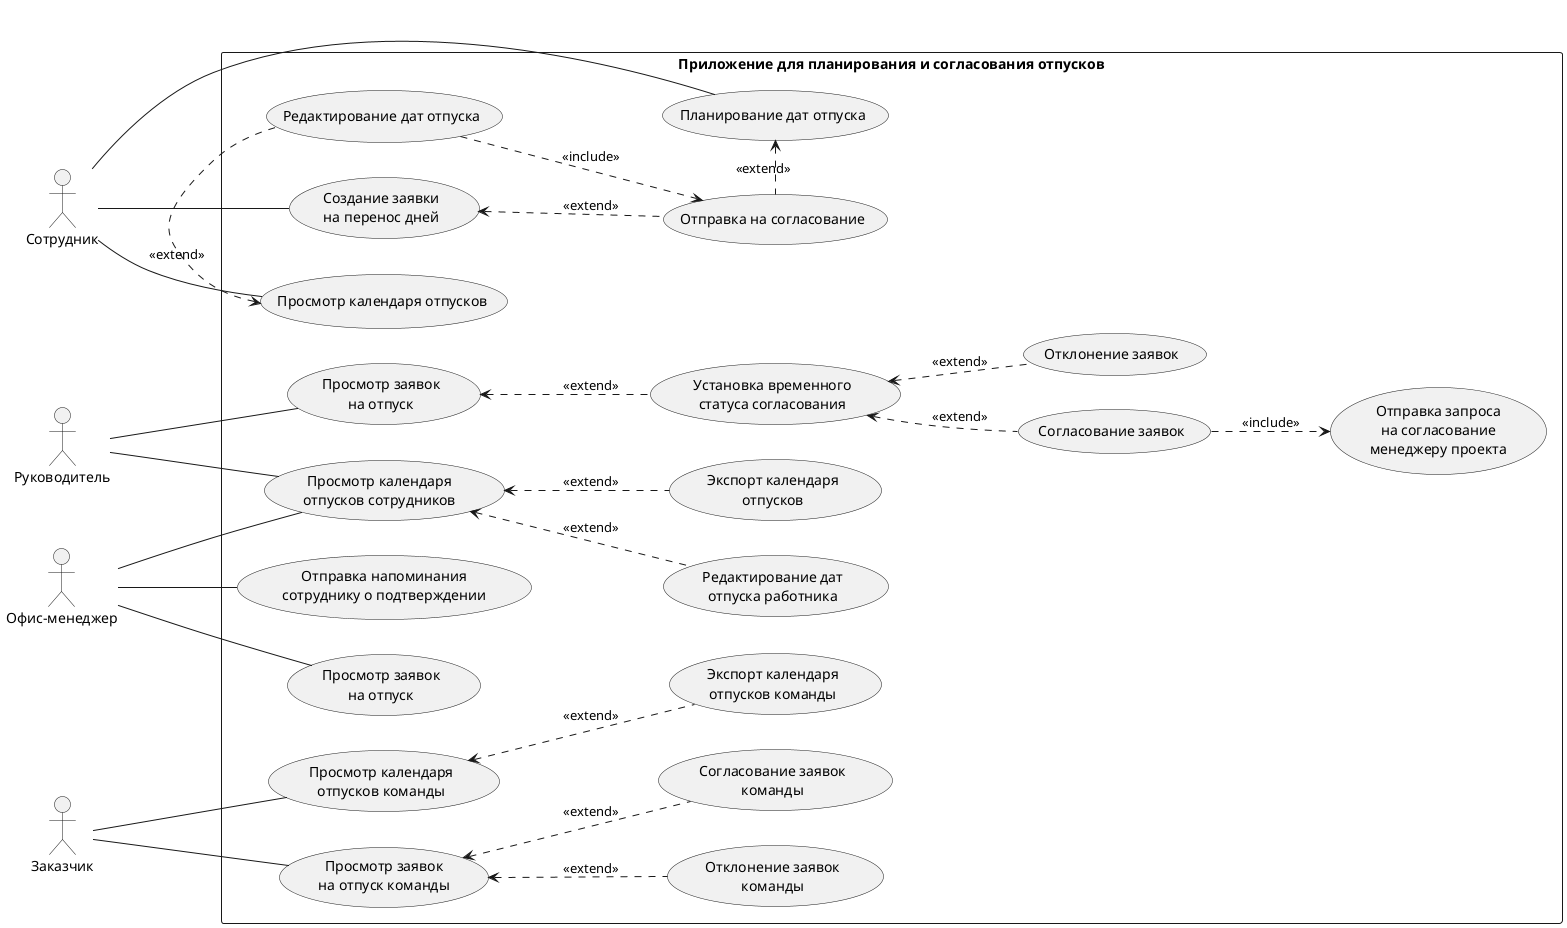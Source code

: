 @startuml
left to right direction

actor "Сотрудник" as employee
actor "Руководитель" as lead
actor "Офис-менеджер" as office_manager
actor "Заказчик" as client

rectangle "Приложение для планирования и согласования отпусков" {
    ' Сотрудник
    usecase (Планирование дат отпуска) as plan_days_off
    usecase (Просмотр календаря отпусков) as view_days_off
    usecase (Отправка на согласование) as send_for_approval
    usecase (Редактирование дат отпуска) as edit_days_off
    usecase (Создание заявки\nна перенос дней) as create_transfer_request
    employee -- view_days_off
    employee -r- plan_days_off
    plan_days_off <. send_for_approval : <<extend>>
    view_days_off <. edit_days_off : <<extend>>
    edit_days_off ..> send_for_approval : <<include>>
    employee -- create_transfer_request
    create_transfer_request <.. send_for_approval : <<extend>>
    
    ' Руководитель
    usecase (Просмотр заявок\nна отпуск) as view_requests
    usecase (Согласование заявок) as approve_requests
    usecase (Отклонение заявок) as decline_requests
    usecase (Просмотр календаря\nотпусков сотрудников) as view_calendars
    usecase (Установка временного\nстатуса согласования) as mark_approving_status
    usecase (Отправка запроса\nна согласование\nменеджеру проекта) as send_approving_request_to_pm
    usecase (Экспорт календаря\nотпусков) as export_calendar
    usecase (Редактирование дат\nотпуска работника) as edit_emp_days_off
    
    lead - view_requests
    view_requests <.. mark_approving_status : <<extend>>
    mark_approving_status <.. approve_requests : <<extend>>
    mark_approving_status <.. decline_requests : <<extend>>
    lead -- view_calendars
    view_calendars <.. export_calendar : <<extend>>
    view_calendars <.. edit_emp_days_off : <<extend>>
    approve_requests ..> send_approving_request_to_pm : <<include>>
    
    ' Офис-менеджер
    usecase (Просмотр заявок\nна отпуск) as view_requests_office_manager
    usecase (Отправка напоминания\nсотруднику о подтверждении) as send_reminder
    
    office_manager -- view_calendars
    office_manager - view_requests_office_manager
    office_manager - send_reminder
    
    ' Заказчик
    usecase (Просмотр календаря\nотпусков команды) as view_team_calendars
    usecase (Экспорт календаря\nотпусков команды) as export_team_calendar
    usecase (Просмотр заявок\nна отпуск команды) as view_team_requests
    usecase (Согласование заявок\nкоманды) as approve_team_requests
    usecase (Отклонение заявок\nкоманды) as decline_team_requests
    
    client -- view_team_calendars
    view_team_calendars <.. export_team_calendar : <<extend>>
    client -- view_team_requests
    view_team_requests <.. approve_team_requests : <<extend>>
    view_team_requests <.. decline_team_requests : <<extend>>
}

@enduml